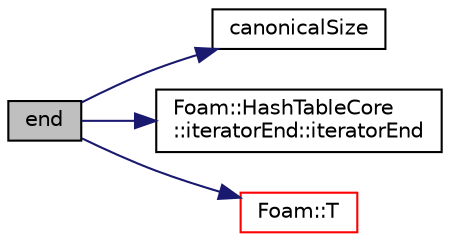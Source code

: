 digraph "end"
{
  bgcolor="transparent";
  edge [fontname="Helvetica",fontsize="10",labelfontname="Helvetica",labelfontsize="10"];
  node [fontname="Helvetica",fontsize="10",shape=record];
  rankdir="LR";
  Node969 [label="end",height=0.2,width=0.4,color="black", fillcolor="grey75", style="filled", fontcolor="black"];
  Node969 -> Node970 [color="midnightblue",fontsize="10",style="solid",fontname="Helvetica"];
  Node970 [label="canonicalSize",height=0.2,width=0.4,color="black",URL="$a26849.html#a929b99f07ab644a066b274a57a2e70c7",tooltip="Return a canonical (power-of-two) size. "];
  Node969 -> Node971 [color="midnightblue",fontsize="10",style="solid",fontname="Helvetica"];
  Node971 [label="Foam::HashTableCore\l::iteratorEnd::iteratorEnd",height=0.2,width=0.4,color="black",URL="$a26853.html#a5e4ab54c98f8933527b22af74b998378",tooltip="Construct null. "];
  Node969 -> Node972 [color="midnightblue",fontsize="10",style="solid",fontname="Helvetica"];
  Node972 [label="Foam::T",height=0.2,width=0.4,color="red",URL="$a21851.html#ae57fda0abb14bb0944947c463c6e09d4"];
}
